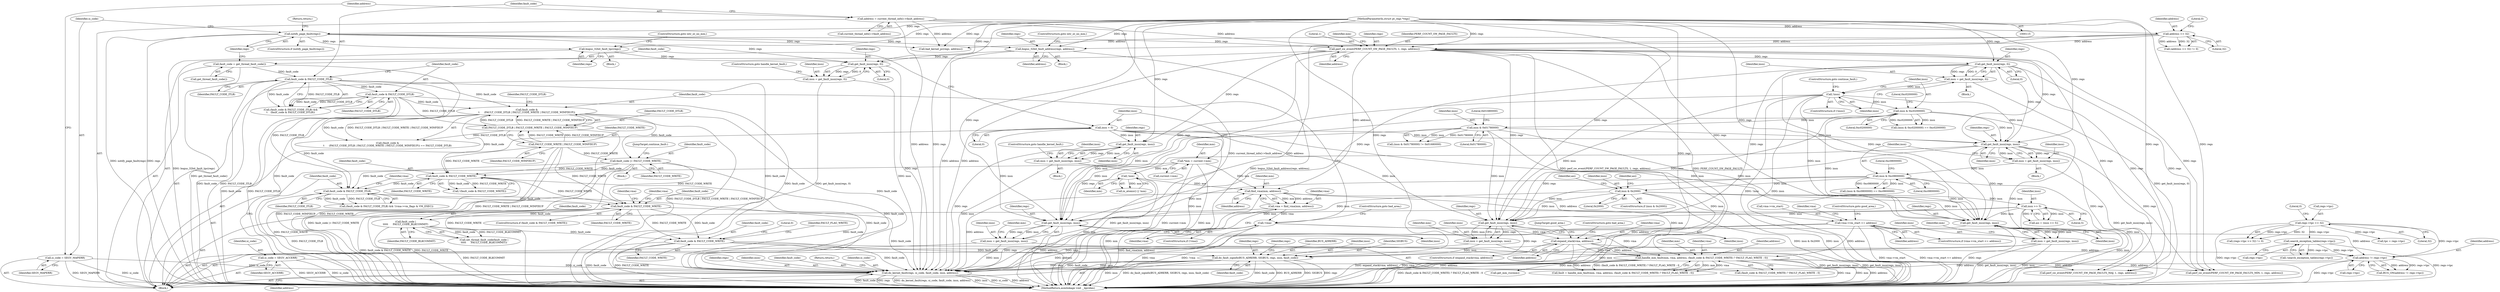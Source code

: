 digraph "0_linux_a8b0ca17b80e92faab46ee7179ba9e99ccb61233_44@pointer" {
"1000598" [label="(Call,do_kernel_fault(regs, si_code, fault_code, insn, address))"];
"1000589" [label="(Call,get_fault_insn(regs, insn))"];
"1000306" [label="(Call,get_fault_insn(regs, 0))"];
"1000239" [label="(Call,perf_sw_event(PERF_COUNT_SW_PAGE_FAULTS, 1, regs, address))"];
"1000138" [label="(Call,notify_page_fault(regs))"];
"1000116" [label="(MethodParameterIn,struct pt_regs *regs)"];
"1000186" [label="(Call,address >> 32)"];
"1000144" [label="(Call,address = current_thread_info()->fault_address)"];
"1000353" [label="(Call,get_fault_insn(regs, insn))"];
"1000310" [label="(Call,!insn)"];
"1000304" [label="(Call,insn = get_fault_insn(regs, 0))"];
"1000126" [label="(Call,insn = 0)"];
"1000321" [label="(Call,insn & 0x01780000)"];
"1000316" [label="(Call,insn & 0xc0200000)"];
"1000378" [label="(Call,insn >> 5)"];
"1000365" [label="(Call,insn & 0x2000)"];
"1000358" [label="(Call,insn & 0xc0800000)"];
"1000351" [label="(Call,insn = get_fault_insn(regs, insn))"];
"1000630" [label="(Call,get_fault_insn(regs, 0))"];
"1000180" [label="(Call,bogus_32bit_fault_tpc(regs))"];
"1000191" [label="(Call,bogus_32bit_fault_address(regs, address))"];
"1000267" [label="(Call,get_fault_insn(regs, insn))"];
"1000645" [label="(Call,do_fault_siginfo(BUS_ADRERR, SIGBUS, regs, insn, fault_code))"];
"1000637" [label="(Call,get_fault_insn(regs, insn))"];
"1000635" [label="(Call,insn = get_fault_insn(regs, insn))"];
"1000476" [label="(Call,fault_code & FAULT_CODE_WRITE)"];
"1000454" [label="(Call,fault_code |\n\t\t\t\t\t      FAULT_CODE_BLKCOMMIT)"];
"1000423" [label="(Call,fault_code & FAULT_CODE_WRITE)"];
"1000399" [label="(Call,fault_code & FAULT_CODE_ITLB)"];
"1000326" [label="(Call,fault_code |= FAULT_CODE_WRITE)"];
"1000288" [label="(Call,fault_code &\n\t      (FAULT_CODE_DTLB | FAULT_CODE_WRITE | FAULT_CODE_WINFIXUP))"];
"1000151" [label="(Call,fault_code & FAULT_CODE_ITLB)"];
"1000134" [label="(Call,fault_code = get_thread_fault_code())"];
"1000154" [label="(Call,fault_code & FAULT_CODE_DTLB)"];
"1000290" [label="(Call,FAULT_CODE_DTLB | FAULT_CODE_WRITE | FAULT_CODE_WINFIXUP)"];
"1000292" [label="(Call,FAULT_CODE_WRITE | FAULT_CODE_WINFIXUP)"];
"1000347" [label="(Call,fault_code & FAULT_CODE_WRITE)"];
"1000608" [label="(Call,get_fault_insn(regs, insn))"];
"1000141" [label="(Call,si_code = SEGV_MAPERR)"];
"1000394" [label="(Call,si_code = SEGV_ACCERR)"];
"1000606" [label="(Call,insn = get_fault_insn(regs, insn))"];
"1000628" [label="(Call,insn = get_fault_insn(regs, 0))"];
"1000587" [label="(Call,insn = get_fault_insn(regs, insn))"];
"1000265" [label="(Call,insn = get_fault_insn(regs, insn))"];
"1000410" [label="(Call,address != regs->tpc)"];
"1000389" [label="(Call,expand_stack(vma, address))"];
"1000282" [label="(Call,!vma)"];
"1000276" [label="(Call,vma = find_vma(mm, address))"];
"1000278" [label="(Call,find_vma(mm, address))"];
"1000236" [label="(Call,!mm)"];
"1000119" [label="(Call,*mm = current->mm)"];
"1000331" [label="(Call,vma->vm_start <= address)"];
"1000260" [label="(Call,search_exception_tables(regs->tpc))"];
"1000173" [label="(Call,regs->tpc >> 32)"];
"1000471" [label="(Call,handle_mm_fault(mm, vma, address, (fault_code & FAULT_CODE_WRITE) ? FAULT_FLAG_WRITE : 0))"];
"1000412" [label="(Call,regs->tpc)"];
"1000140" [label="(Return,return;)"];
"1000393" [label="(JumpTarget,good_area:)"];
"1000607" [label="(Identifier,insn)"];
"1000632" [label="(Literal,0)"];
"1000424" [label="(Identifier,fault_code)"];
"1000172" [label="(Call,(regs->tpc >> 32) != 0)"];
"1000181" [label="(Identifier,regs)"];
"1000478" [label="(Identifier,FAULT_CODE_WRITE)"];
"1000136" [label="(Call,get_thread_fault_code())"];
"1000364" [label="(ControlStructure,if (insn & 0x2000))"];
"1000139" [label="(Identifier,regs)"];
"1000142" [label="(Identifier,si_code)"];
"1000192" [label="(Identifier,regs)"];
"1000189" [label="(Literal,0)"];
"1000249" [label="(Identifier,mm)"];
"1000260" [label="(Call,search_exception_tables(regs->tpc))"];
"1000378" [label="(Call,insn >> 5)"];
"1000290" [label="(Call,FAULT_CODE_DTLB | FAULT_CODE_WRITE | FAULT_CODE_WINFIXUP)"];
"1000193" [label="(Identifier,address)"];
"1000174" [label="(Call,regs->tpc)"];
"1000121" [label="(Call,current->mm)"];
"1000376" [label="(Call,asi = (insn >> 5))"];
"1000603" [label="(Identifier,address)"];
"1000151" [label="(Call,fault_code & FAULT_CODE_ITLB)"];
"1000348" [label="(Identifier,fault_code)"];
"1000326" [label="(Call,fault_code |= FAULT_CODE_WRITE)"];
"1000269" [label="(Identifier,insn)"];
"1000474" [label="(Identifier,address)"];
"1000590" [label="(Identifier,regs)"];
"1000135" [label="(Identifier,fault_code)"];
"1000477" [label="(Identifier,fault_code)"];
"1000307" [label="(Identifier,regs)"];
"1000316" [label="(Call,insn & 0xc0200000)"];
"1000266" [label="(Identifier,insn)"];
"1000186" [label="(Call,address >> 32)"];
"1000658" [label="(MethodReturn,asmlinkage void __kprobes)"];
"1000380" [label="(Literal,5)"];
"1000308" [label="(Literal,0)"];
"1000350" [label="(Block,)"];
"1000182" [label="(ControlStructure,goto intr_or_no_mm;)"];
"1000628" [label="(Call,insn = get_fault_insn(regs, 0))"];
"1000410" [label="(Call,address != regs->tpc)"];
"1000229" [label="(Call,bad_kernel_pc(regs, address))"];
"1000319" [label="(Literal,0xc0200000)"];
"1000141" [label="(Call,si_code = SEGV_MAPERR)"];
"1000606" [label="(Call,insn = get_fault_insn(regs, insn))"];
"1000295" [label="(Identifier,FAULT_CODE_DTLB)"];
"1000134" [label="(Call,fault_code = get_thread_fault_code())"];
"1000261" [label="(Call,regs->tpc)"];
"1000598" [label="(Call,do_kernel_fault(regs, si_code, fault_code, insn, address))"];
"1000646" [label="(Identifier,BUS_ADRERR)"];
"1000143" [label="(Identifier,SEGV_MAPERR)"];
"1000282" [label="(Call,!vma)"];
"1000463" [label="(Identifier,vma)"];
"1000330" [label="(ControlStructure,if (vma->vm_start <= address))"];
"1000291" [label="(Identifier,FAULT_CODE_DTLB)"];
"1000116" [label="(MethodParameterIn,struct pt_regs *regs)"];
"1000599" [label="(Identifier,regs)"];
"1000276" [label="(Call,vma = find_vma(mm, address))"];
"1000332" [label="(Call,vma->vm_start)"];
"1000392" [label="(ControlStructure,goto bad_area;)"];
"1000203" [label="(Call,tpc = regs->tpc)"];
"1000472" [label="(Identifier,mm)"];
"1000405" [label="(Identifier,vma)"];
"1000325" [label="(Block,)"];
"1000635" [label="(Call,insn = get_fault_insn(regs, insn))"];
"1000243" [label="(Identifier,address)"];
"1000322" [label="(Identifier,insn)"];
"1000323" [label="(Literal,0x01780000)"];
"1000480" [label="(Literal,0)"];
"1000355" [label="(Identifier,insn)"];
"1000153" [label="(Identifier,FAULT_CODE_ITLB)"];
"1000431" [label="(Identifier,vma)"];
"1000365" [label="(Call,insn & 0x2000)"];
"1000422" [label="(ControlStructure,if (fault_code & FAULT_CODE_WRITE))"];
"1000331" [label="(Call,vma->vm_start <= address)"];
"1000177" [label="(Literal,32)"];
"1000358" [label="(Call,insn & 0xc0800000)"];
"1000633" [label="(ControlStructure,goto handle_kernel_fault;)"];
"1000608" [label="(Call,get_fault_insn(regs, insn))"];
"1000185" [label="(Call,(address >> 32) != 0)"];
"1000280" [label="(Identifier,address)"];
"1000588" [label="(Identifier,insn)"];
"1000293" [label="(Identifier,FAULT_CODE_WRITE)"];
"1000602" [label="(Identifier,insn)"];
"1000476" [label="(Call,fault_code & FAULT_CODE_WRITE)"];
"1000191" [label="(Call,bogus_32bit_fault_address(regs, address))"];
"1000379" [label="(Identifier,insn)"];
"1000310" [label="(Call,!insn)"];
"1000264" [label="(Block,)"];
"1000400" [label="(Identifier,fault_code)"];
"1000388" [label="(ControlStructure,if (expand_stack(vma, address)))"];
"1000194" [label="(ControlStructure,goto intr_or_no_mm;)"];
"1000137" [label="(ControlStructure,if (notify_page_fault(regs)))"];
"1000591" [label="(Identifier,insn)"];
"1000601" [label="(Identifier,fault_code)"];
"1000360" [label="(Literal,0xc0800000)"];
"1000531" [label="(Call,get_mm_rss(mm))"];
"1000469" [label="(Call,fault = handle_mm_fault(mm, vma, address, (fault_code & FAULT_CODE_WRITE) ? FAULT_FLAG_WRITE : 0))"];
"1000317" [label="(Identifier,insn)"];
"1000306" [label="(Call,get_fault_insn(regs, 0))"];
"1000367" [label="(Literal,0x2000)"];
"1000479" [label="(Identifier,FAULT_FLAG_WRITE)"];
"1000270" [label="(ControlStructure,goto handle_kernel_fault;)"];
"1000610" [label="(Identifier,insn)"];
"1000236" [label="(Call,!mm)"];
"1000117" [label="(Block,)"];
"1000353" [label="(Call,get_fault_insn(regs, insn))"];
"1000636" [label="(Identifier,insn)"];
"1000341" [label="(Identifier,vma)"];
"1000638" [label="(Identifier,regs)"];
"1000321" [label="(Call,insn & 0x01780000)"];
"1000190" [label="(Block,)"];
"1000411" [label="(Identifier,address)"];
"1000237" [label="(Identifier,mm)"];
"1000649" [label="(Identifier,insn)"];
"1000399" [label="(Call,fault_code & FAULT_CODE_ITLB)"];
"1000265" [label="(Call,insn = get_fault_insn(regs, insn))"];
"1000390" [label="(Identifier,vma)"];
"1000475" [label="(Call,(fault_code & FAULT_CODE_WRITE) ? FAULT_FLAG_WRITE : 0)"];
"1000473" [label="(Identifier,vma)"];
"1000647" [label="(Identifier,SIGBUS)"];
"1000187" [label="(Identifier,address)"];
"1000389" [label="(Call,expand_stack(vma, address))"];
"1000508" [label="(Call,perf_sw_event(PERF_COUNT_SW_PAGE_FAULTS_MAJ, 1, regs, address))"];
"1000138" [label="(Call,notify_page_fault(regs))"];
"1000278" [label="(Call,find_vma(mm, address))"];
"1000631" [label="(Identifier,regs)"];
"1000648" [label="(Identifier,regs)"];
"1000127" [label="(Identifier,insn)"];
"1000630" [label="(Call,get_fault_insn(regs, 0))"];
"1000188" [label="(Literal,32)"];
"1000283" [label="(Identifier,vma)"];
"1000637" [label="(Call,get_fault_insn(regs, insn))"];
"1000152" [label="(Identifier,fault_code)"];
"1000146" [label="(Call,current_thread_info()->fault_address)"];
"1000409" [label="(Call,BUG_ON(address != regs->tpc))"];
"1000352" [label="(Identifier,insn)"];
"1000639" [label="(Identifier,insn)"];
"1000654" [label="(Identifier,regs)"];
"1000328" [label="(Identifier,FAULT_CODE_WRITE)"];
"1000289" [label="(Identifier,fault_code)"];
"1000351" [label="(Call,insn = get_fault_insn(regs, insn))"];
"1000156" [label="(Identifier,FAULT_CODE_DTLB)"];
"1000242" [label="(Identifier,regs)"];
"1000357" [label="(Call,(insn & 0xc0800000) == 0xc0800000)"];
"1000587" [label="(Call,insn = get_fault_insn(regs, insn))"];
"1000294" [label="(Identifier,FAULT_CODE_WINFIXUP)"];
"1000614" [label="(Identifier,mm)"];
"1000335" [label="(Identifier,address)"];
"1000456" [label="(Identifier,FAULT_CODE_BLKCOMMIT)"];
"1000359" [label="(Identifier,insn)"];
"1000234" [label="(Call,in_atomic() || !mm)"];
"1000395" [label="(Identifier,si_code)"];
"1000292" [label="(Call,FAULT_CODE_WRITE | FAULT_CODE_WINFIXUP)"];
"1000287" [label="(Call,(fault_code &\n\t      (FAULT_CODE_DTLB | FAULT_CODE_WRITE | FAULT_CODE_WINFIXUP)) == FAULT_CODE_DTLB)"];
"1000178" [label="(Literal,0)"];
"1000150" [label="(Call,(fault_code & FAULT_CODE_ITLB) &&\n\t    (fault_code & FAULT_CODE_DTLB))"];
"1000120" [label="(Identifier,mm)"];
"1000519" [label="(Call,perf_sw_event(PERF_COUNT_SW_PAGE_FAULTS_MIN, 1, regs, address))"];
"1000604" [label="(Return,return;)"];
"1000401" [label="(Identifier,FAULT_CODE_ITLB)"];
"1000126" [label="(Call,insn = 0)"];
"1000284" [label="(ControlStructure,goto bad_area;)"];
"1000324" [label="(Literal,0x01680000)"];
"1000453" [label="(Call,set_thread_fault_code(fault_code |\n\t\t\t\t\t      FAULT_CODE_BLKCOMMIT))"];
"1000154" [label="(Call,fault_code & FAULT_CODE_DTLB)"];
"1000354" [label="(Identifier,regs)"];
"1000267" [label="(Call,get_fault_insn(regs, insn))"];
"1000155" [label="(Identifier,fault_code)"];
"1000425" [label="(Identifier,FAULT_CODE_WRITE)"];
"1000128" [label="(Literal,0)"];
"1000311" [label="(Identifier,insn)"];
"1000312" [label="(ControlStructure,goto continue_fault;)"];
"1000315" [label="(Call,(insn & 0xc0200000) == 0xc0200000)"];
"1000369" [label="(Identifier,asi)"];
"1000366" [label="(Identifier,insn)"];
"1000145" [label="(Identifier,address)"];
"1000394" [label="(Call,si_code = SEGV_ACCERR)"];
"1000320" [label="(Call,(insn & 0x01780000) != 0x01680000)"];
"1000179" [label="(Block,)"];
"1000240" [label="(Identifier,PERF_COUNT_SW_PAGE_FAULTS)"];
"1000279" [label="(Identifier,mm)"];
"1000288" [label="(Call,fault_code &\n\t      (FAULT_CODE_DTLB | FAULT_CODE_WRITE | FAULT_CODE_WINFIXUP))"];
"1000305" [label="(Identifier,insn)"];
"1000318" [label="(Literal,0xc0200000)"];
"1000119" [label="(Call,*mm = current->mm)"];
"1000650" [label="(Identifier,fault_code)"];
"1000609" [label="(Identifier,regs)"];
"1000144" [label="(Call,address = current_thread_info()->fault_address)"];
"1000304" [label="(Call,insn = get_fault_insn(regs, 0))"];
"1000471" [label="(Call,handle_mm_fault(mm, vma, address, (fault_code & FAULT_CODE_WRITE) ? FAULT_FLAG_WRITE : 0))"];
"1000595" [label="(Identifier,mm)"];
"1000268" [label="(Identifier,regs)"];
"1000346" [label="(Call,!(fault_code & FAULT_CODE_WRITE))"];
"1000347" [label="(Call,fault_code & FAULT_CODE_WRITE)"];
"1000303" [label="(Block,)"];
"1000329" [label="(JumpTarget,continue_fault:)"];
"1000173" [label="(Call,regs->tpc >> 32)"];
"1000259" [label="(Call,!search_exception_tables(regs->tpc))"];
"1000643" [label="(Identifier,mm)"];
"1000455" [label="(Identifier,fault_code)"];
"1000398" [label="(Call,(fault_code & FAULT_CODE_ITLB) && !(vma->vm_flags & VM_EXEC))"];
"1000454" [label="(Call,fault_code |\n\t\t\t\t\t      FAULT_CODE_BLKCOMMIT)"];
"1000277" [label="(Identifier,vma)"];
"1000336" [label="(ControlStructure,goto good_area;)"];
"1000600" [label="(Identifier,si_code)"];
"1000241" [label="(Literal,1)"];
"1000281" [label="(ControlStructure,if (!vma))"];
"1000309" [label="(ControlStructure,if (!insn))"];
"1000645" [label="(Call,do_fault_siginfo(BUS_ADRERR, SIGBUS, regs, insn, fault_code))"];
"1000423" [label="(Call,fault_code & FAULT_CODE_WRITE)"];
"1000391" [label="(Identifier,address)"];
"1000629" [label="(Identifier,insn)"];
"1000239" [label="(Call,perf_sw_event(PERF_COUNT_SW_PAGE_FAULTS, 1, regs, address))"];
"1000589" [label="(Call,get_fault_insn(regs, insn))"];
"1000377" [label="(Identifier,asi)"];
"1000349" [label="(Identifier,FAULT_CODE_WRITE)"];
"1000180" [label="(Call,bogus_32bit_fault_tpc(regs))"];
"1000361" [label="(Literal,0xc0800000)"];
"1000327" [label="(Identifier,fault_code)"];
"1000396" [label="(Identifier,SEGV_ACCERR)"];
"1000598" -> "1000117"  [label="AST: "];
"1000598" -> "1000603"  [label="CFG: "];
"1000599" -> "1000598"  [label="AST: "];
"1000600" -> "1000598"  [label="AST: "];
"1000601" -> "1000598"  [label="AST: "];
"1000602" -> "1000598"  [label="AST: "];
"1000603" -> "1000598"  [label="AST: "];
"1000604" -> "1000598"  [label="CFG: "];
"1000598" -> "1000658"  [label="DDG: regs"];
"1000598" -> "1000658"  [label="DDG: do_kernel_fault(regs, si_code, fault_code, insn, address)"];
"1000598" -> "1000658"  [label="DDG: insn"];
"1000598" -> "1000658"  [label="DDG: si_code"];
"1000598" -> "1000658"  [label="DDG: address"];
"1000598" -> "1000658"  [label="DDG: fault_code"];
"1000589" -> "1000598"  [label="DDG: regs"];
"1000630" -> "1000598"  [label="DDG: regs"];
"1000267" -> "1000598"  [label="DDG: regs"];
"1000645" -> "1000598"  [label="DDG: regs"];
"1000645" -> "1000598"  [label="DDG: fault_code"];
"1000645" -> "1000598"  [label="DDG: insn"];
"1000608" -> "1000598"  [label="DDG: regs"];
"1000116" -> "1000598"  [label="DDG: regs"];
"1000141" -> "1000598"  [label="DDG: si_code"];
"1000394" -> "1000598"  [label="DDG: si_code"];
"1000151" -> "1000598"  [label="DDG: fault_code"];
"1000476" -> "1000598"  [label="DDG: fault_code"];
"1000326" -> "1000598"  [label="DDG: fault_code"];
"1000154" -> "1000598"  [label="DDG: fault_code"];
"1000347" -> "1000598"  [label="DDG: fault_code"];
"1000288" -> "1000598"  [label="DDG: fault_code"];
"1000399" -> "1000598"  [label="DDG: fault_code"];
"1000423" -> "1000598"  [label="DDG: fault_code"];
"1000606" -> "1000598"  [label="DDG: insn"];
"1000628" -> "1000598"  [label="DDG: insn"];
"1000587" -> "1000598"  [label="DDG: insn"];
"1000265" -> "1000598"  [label="DDG: insn"];
"1000186" -> "1000598"  [label="DDG: address"];
"1000410" -> "1000598"  [label="DDG: address"];
"1000278" -> "1000598"  [label="DDG: address"];
"1000471" -> "1000598"  [label="DDG: address"];
"1000191" -> "1000598"  [label="DDG: address"];
"1000144" -> "1000598"  [label="DDG: address"];
"1000389" -> "1000598"  [label="DDG: address"];
"1000331" -> "1000598"  [label="DDG: address"];
"1000239" -> "1000598"  [label="DDG: address"];
"1000589" -> "1000587"  [label="AST: "];
"1000589" -> "1000591"  [label="CFG: "];
"1000590" -> "1000589"  [label="AST: "];
"1000591" -> "1000589"  [label="AST: "];
"1000587" -> "1000589"  [label="CFG: "];
"1000589" -> "1000587"  [label="DDG: regs"];
"1000589" -> "1000587"  [label="DDG: insn"];
"1000306" -> "1000589"  [label="DDG: regs"];
"1000239" -> "1000589"  [label="DDG: regs"];
"1000353" -> "1000589"  [label="DDG: regs"];
"1000116" -> "1000589"  [label="DDG: regs"];
"1000310" -> "1000589"  [label="DDG: insn"];
"1000378" -> "1000589"  [label="DDG: insn"];
"1000126" -> "1000589"  [label="DDG: insn"];
"1000365" -> "1000589"  [label="DDG: insn"];
"1000321" -> "1000589"  [label="DDG: insn"];
"1000358" -> "1000589"  [label="DDG: insn"];
"1000316" -> "1000589"  [label="DDG: insn"];
"1000306" -> "1000304"  [label="AST: "];
"1000306" -> "1000308"  [label="CFG: "];
"1000307" -> "1000306"  [label="AST: "];
"1000308" -> "1000306"  [label="AST: "];
"1000304" -> "1000306"  [label="CFG: "];
"1000306" -> "1000304"  [label="DDG: regs"];
"1000306" -> "1000304"  [label="DDG: 0"];
"1000239" -> "1000306"  [label="DDG: regs"];
"1000116" -> "1000306"  [label="DDG: regs"];
"1000306" -> "1000353"  [label="DDG: regs"];
"1000306" -> "1000508"  [label="DDG: regs"];
"1000306" -> "1000519"  [label="DDG: regs"];
"1000306" -> "1000608"  [label="DDG: regs"];
"1000306" -> "1000637"  [label="DDG: regs"];
"1000239" -> "1000117"  [label="AST: "];
"1000239" -> "1000243"  [label="CFG: "];
"1000240" -> "1000239"  [label="AST: "];
"1000241" -> "1000239"  [label="AST: "];
"1000242" -> "1000239"  [label="AST: "];
"1000243" -> "1000239"  [label="AST: "];
"1000249" -> "1000239"  [label="CFG: "];
"1000239" -> "1000658"  [label="DDG: perf_sw_event(PERF_COUNT_SW_PAGE_FAULTS, 1, regs, address)"];
"1000239" -> "1000658"  [label="DDG: PERF_COUNT_SW_PAGE_FAULTS"];
"1000138" -> "1000239"  [label="DDG: regs"];
"1000116" -> "1000239"  [label="DDG: regs"];
"1000186" -> "1000239"  [label="DDG: address"];
"1000144" -> "1000239"  [label="DDG: address"];
"1000239" -> "1000267"  [label="DDG: regs"];
"1000239" -> "1000278"  [label="DDG: address"];
"1000239" -> "1000353"  [label="DDG: regs"];
"1000239" -> "1000508"  [label="DDG: regs"];
"1000239" -> "1000519"  [label="DDG: regs"];
"1000239" -> "1000608"  [label="DDG: regs"];
"1000239" -> "1000637"  [label="DDG: regs"];
"1000138" -> "1000137"  [label="AST: "];
"1000138" -> "1000139"  [label="CFG: "];
"1000139" -> "1000138"  [label="AST: "];
"1000140" -> "1000138"  [label="CFG: "];
"1000142" -> "1000138"  [label="CFG: "];
"1000138" -> "1000658"  [label="DDG: regs"];
"1000138" -> "1000658"  [label="DDG: notify_page_fault(regs)"];
"1000116" -> "1000138"  [label="DDG: regs"];
"1000138" -> "1000180"  [label="DDG: regs"];
"1000138" -> "1000191"  [label="DDG: regs"];
"1000138" -> "1000229"  [label="DDG: regs"];
"1000138" -> "1000630"  [label="DDG: regs"];
"1000116" -> "1000115"  [label="AST: "];
"1000116" -> "1000658"  [label="DDG: regs"];
"1000116" -> "1000180"  [label="DDG: regs"];
"1000116" -> "1000191"  [label="DDG: regs"];
"1000116" -> "1000229"  [label="DDG: regs"];
"1000116" -> "1000267"  [label="DDG: regs"];
"1000116" -> "1000353"  [label="DDG: regs"];
"1000116" -> "1000508"  [label="DDG: regs"];
"1000116" -> "1000519"  [label="DDG: regs"];
"1000116" -> "1000608"  [label="DDG: regs"];
"1000116" -> "1000630"  [label="DDG: regs"];
"1000116" -> "1000637"  [label="DDG: regs"];
"1000116" -> "1000645"  [label="DDG: regs"];
"1000186" -> "1000185"  [label="AST: "];
"1000186" -> "1000188"  [label="CFG: "];
"1000187" -> "1000186"  [label="AST: "];
"1000188" -> "1000186"  [label="AST: "];
"1000189" -> "1000186"  [label="CFG: "];
"1000186" -> "1000185"  [label="DDG: address"];
"1000186" -> "1000185"  [label="DDG: 32"];
"1000144" -> "1000186"  [label="DDG: address"];
"1000186" -> "1000191"  [label="DDG: address"];
"1000186" -> "1000229"  [label="DDG: address"];
"1000144" -> "1000117"  [label="AST: "];
"1000144" -> "1000146"  [label="CFG: "];
"1000145" -> "1000144"  [label="AST: "];
"1000146" -> "1000144"  [label="AST: "];
"1000152" -> "1000144"  [label="CFG: "];
"1000144" -> "1000658"  [label="DDG: current_thread_info()->fault_address"];
"1000144" -> "1000229"  [label="DDG: address"];
"1000353" -> "1000351"  [label="AST: "];
"1000353" -> "1000355"  [label="CFG: "];
"1000354" -> "1000353"  [label="AST: "];
"1000355" -> "1000353"  [label="AST: "];
"1000351" -> "1000353"  [label="CFG: "];
"1000353" -> "1000351"  [label="DDG: regs"];
"1000353" -> "1000351"  [label="DDG: insn"];
"1000310" -> "1000353"  [label="DDG: insn"];
"1000126" -> "1000353"  [label="DDG: insn"];
"1000321" -> "1000353"  [label="DDG: insn"];
"1000316" -> "1000353"  [label="DDG: insn"];
"1000353" -> "1000508"  [label="DDG: regs"];
"1000353" -> "1000519"  [label="DDG: regs"];
"1000353" -> "1000608"  [label="DDG: regs"];
"1000353" -> "1000637"  [label="DDG: regs"];
"1000310" -> "1000309"  [label="AST: "];
"1000310" -> "1000311"  [label="CFG: "];
"1000311" -> "1000310"  [label="AST: "];
"1000312" -> "1000310"  [label="CFG: "];
"1000317" -> "1000310"  [label="CFG: "];
"1000310" -> "1000658"  [label="DDG: !insn"];
"1000310" -> "1000658"  [label="DDG: insn"];
"1000304" -> "1000310"  [label="DDG: insn"];
"1000310" -> "1000316"  [label="DDG: insn"];
"1000310" -> "1000608"  [label="DDG: insn"];
"1000310" -> "1000637"  [label="DDG: insn"];
"1000304" -> "1000303"  [label="AST: "];
"1000305" -> "1000304"  [label="AST: "];
"1000311" -> "1000304"  [label="CFG: "];
"1000304" -> "1000658"  [label="DDG: get_fault_insn(regs, 0)"];
"1000126" -> "1000117"  [label="AST: "];
"1000126" -> "1000128"  [label="CFG: "];
"1000127" -> "1000126"  [label="AST: "];
"1000128" -> "1000126"  [label="AST: "];
"1000135" -> "1000126"  [label="CFG: "];
"1000126" -> "1000658"  [label="DDG: insn"];
"1000126" -> "1000267"  [label="DDG: insn"];
"1000126" -> "1000608"  [label="DDG: insn"];
"1000126" -> "1000637"  [label="DDG: insn"];
"1000321" -> "1000320"  [label="AST: "];
"1000321" -> "1000323"  [label="CFG: "];
"1000322" -> "1000321"  [label="AST: "];
"1000323" -> "1000321"  [label="AST: "];
"1000324" -> "1000321"  [label="CFG: "];
"1000321" -> "1000658"  [label="DDG: insn"];
"1000321" -> "1000320"  [label="DDG: insn"];
"1000321" -> "1000320"  [label="DDG: 0x01780000"];
"1000316" -> "1000321"  [label="DDG: insn"];
"1000321" -> "1000608"  [label="DDG: insn"];
"1000321" -> "1000637"  [label="DDG: insn"];
"1000316" -> "1000315"  [label="AST: "];
"1000316" -> "1000318"  [label="CFG: "];
"1000317" -> "1000316"  [label="AST: "];
"1000318" -> "1000316"  [label="AST: "];
"1000319" -> "1000316"  [label="CFG: "];
"1000316" -> "1000658"  [label="DDG: insn"];
"1000316" -> "1000315"  [label="DDG: insn"];
"1000316" -> "1000315"  [label="DDG: 0xc0200000"];
"1000316" -> "1000608"  [label="DDG: insn"];
"1000316" -> "1000637"  [label="DDG: insn"];
"1000378" -> "1000376"  [label="AST: "];
"1000378" -> "1000380"  [label="CFG: "];
"1000379" -> "1000378"  [label="AST: "];
"1000380" -> "1000378"  [label="AST: "];
"1000376" -> "1000378"  [label="CFG: "];
"1000378" -> "1000658"  [label="DDG: insn"];
"1000378" -> "1000376"  [label="DDG: insn"];
"1000378" -> "1000376"  [label="DDG: 5"];
"1000365" -> "1000378"  [label="DDG: insn"];
"1000378" -> "1000608"  [label="DDG: insn"];
"1000378" -> "1000637"  [label="DDG: insn"];
"1000365" -> "1000364"  [label="AST: "];
"1000365" -> "1000367"  [label="CFG: "];
"1000366" -> "1000365"  [label="AST: "];
"1000367" -> "1000365"  [label="AST: "];
"1000369" -> "1000365"  [label="CFG: "];
"1000377" -> "1000365"  [label="CFG: "];
"1000365" -> "1000658"  [label="DDG: insn & 0x2000"];
"1000365" -> "1000658"  [label="DDG: insn"];
"1000358" -> "1000365"  [label="DDG: insn"];
"1000365" -> "1000608"  [label="DDG: insn"];
"1000365" -> "1000637"  [label="DDG: insn"];
"1000358" -> "1000357"  [label="AST: "];
"1000358" -> "1000360"  [label="CFG: "];
"1000359" -> "1000358"  [label="AST: "];
"1000360" -> "1000358"  [label="AST: "];
"1000361" -> "1000358"  [label="CFG: "];
"1000358" -> "1000658"  [label="DDG: insn"];
"1000358" -> "1000357"  [label="DDG: insn"];
"1000358" -> "1000357"  [label="DDG: 0xc0800000"];
"1000351" -> "1000358"  [label="DDG: insn"];
"1000358" -> "1000608"  [label="DDG: insn"];
"1000358" -> "1000637"  [label="DDG: insn"];
"1000351" -> "1000350"  [label="AST: "];
"1000352" -> "1000351"  [label="AST: "];
"1000359" -> "1000351"  [label="CFG: "];
"1000351" -> "1000658"  [label="DDG: get_fault_insn(regs, insn)"];
"1000630" -> "1000628"  [label="AST: "];
"1000630" -> "1000632"  [label="CFG: "];
"1000631" -> "1000630"  [label="AST: "];
"1000632" -> "1000630"  [label="AST: "];
"1000628" -> "1000630"  [label="CFG: "];
"1000630" -> "1000628"  [label="DDG: regs"];
"1000630" -> "1000628"  [label="DDG: 0"];
"1000180" -> "1000630"  [label="DDG: regs"];
"1000191" -> "1000630"  [label="DDG: regs"];
"1000180" -> "1000179"  [label="AST: "];
"1000180" -> "1000181"  [label="CFG: "];
"1000181" -> "1000180"  [label="AST: "];
"1000182" -> "1000180"  [label="CFG: "];
"1000180" -> "1000658"  [label="DDG: bogus_32bit_fault_tpc(regs)"];
"1000191" -> "1000190"  [label="AST: "];
"1000191" -> "1000193"  [label="CFG: "];
"1000192" -> "1000191"  [label="AST: "];
"1000193" -> "1000191"  [label="AST: "];
"1000194" -> "1000191"  [label="CFG: "];
"1000191" -> "1000658"  [label="DDG: bogus_32bit_fault_address(regs, address)"];
"1000267" -> "1000265"  [label="AST: "];
"1000267" -> "1000269"  [label="CFG: "];
"1000268" -> "1000267"  [label="AST: "];
"1000269" -> "1000267"  [label="AST: "];
"1000265" -> "1000267"  [label="CFG: "];
"1000267" -> "1000265"  [label="DDG: regs"];
"1000267" -> "1000265"  [label="DDG: insn"];
"1000645" -> "1000117"  [label="AST: "];
"1000645" -> "1000650"  [label="CFG: "];
"1000646" -> "1000645"  [label="AST: "];
"1000647" -> "1000645"  [label="AST: "];
"1000648" -> "1000645"  [label="AST: "];
"1000649" -> "1000645"  [label="AST: "];
"1000650" -> "1000645"  [label="AST: "];
"1000654" -> "1000645"  [label="CFG: "];
"1000645" -> "1000658"  [label="DDG: fault_code"];
"1000645" -> "1000658"  [label="DDG: BUS_ADRERR"];
"1000645" -> "1000658"  [label="DDG: SIGBUS"];
"1000645" -> "1000658"  [label="DDG: regs"];
"1000645" -> "1000658"  [label="DDG: insn"];
"1000645" -> "1000658"  [label="DDG: do_fault_siginfo(BUS_ADRERR, SIGBUS, regs, insn, fault_code)"];
"1000637" -> "1000645"  [label="DDG: regs"];
"1000635" -> "1000645"  [label="DDG: insn"];
"1000476" -> "1000645"  [label="DDG: fault_code"];
"1000637" -> "1000635"  [label="AST: "];
"1000637" -> "1000639"  [label="CFG: "];
"1000638" -> "1000637"  [label="AST: "];
"1000639" -> "1000637"  [label="AST: "];
"1000635" -> "1000637"  [label="CFG: "];
"1000637" -> "1000635"  [label="DDG: regs"];
"1000637" -> "1000635"  [label="DDG: insn"];
"1000635" -> "1000117"  [label="AST: "];
"1000636" -> "1000635"  [label="AST: "];
"1000643" -> "1000635"  [label="CFG: "];
"1000635" -> "1000658"  [label="DDG: get_fault_insn(regs, insn)"];
"1000476" -> "1000475"  [label="AST: "];
"1000476" -> "1000478"  [label="CFG: "];
"1000477" -> "1000476"  [label="AST: "];
"1000478" -> "1000476"  [label="AST: "];
"1000479" -> "1000476"  [label="CFG: "];
"1000480" -> "1000476"  [label="CFG: "];
"1000476" -> "1000658"  [label="DDG: fault_code"];
"1000476" -> "1000658"  [label="DDG: FAULT_CODE_WRITE"];
"1000454" -> "1000476"  [label="DDG: fault_code"];
"1000423" -> "1000476"  [label="DDG: fault_code"];
"1000423" -> "1000476"  [label="DDG: FAULT_CODE_WRITE"];
"1000454" -> "1000453"  [label="AST: "];
"1000454" -> "1000456"  [label="CFG: "];
"1000455" -> "1000454"  [label="AST: "];
"1000456" -> "1000454"  [label="AST: "];
"1000453" -> "1000454"  [label="CFG: "];
"1000454" -> "1000658"  [label="DDG: FAULT_CODE_BLKCOMMIT"];
"1000454" -> "1000453"  [label="DDG: fault_code"];
"1000454" -> "1000453"  [label="DDG: FAULT_CODE_BLKCOMMIT"];
"1000423" -> "1000454"  [label="DDG: fault_code"];
"1000423" -> "1000422"  [label="AST: "];
"1000423" -> "1000425"  [label="CFG: "];
"1000424" -> "1000423"  [label="AST: "];
"1000425" -> "1000423"  [label="AST: "];
"1000431" -> "1000423"  [label="CFG: "];
"1000463" -> "1000423"  [label="CFG: "];
"1000423" -> "1000658"  [label="DDG: fault_code & FAULT_CODE_WRITE"];
"1000423" -> "1000658"  [label="DDG: FAULT_CODE_WRITE"];
"1000399" -> "1000423"  [label="DDG: fault_code"];
"1000347" -> "1000423"  [label="DDG: FAULT_CODE_WRITE"];
"1000292" -> "1000423"  [label="DDG: FAULT_CODE_WRITE"];
"1000326" -> "1000423"  [label="DDG: FAULT_CODE_WRITE"];
"1000399" -> "1000398"  [label="AST: "];
"1000399" -> "1000401"  [label="CFG: "];
"1000400" -> "1000399"  [label="AST: "];
"1000401" -> "1000399"  [label="AST: "];
"1000405" -> "1000399"  [label="CFG: "];
"1000398" -> "1000399"  [label="CFG: "];
"1000399" -> "1000658"  [label="DDG: FAULT_CODE_ITLB"];
"1000399" -> "1000398"  [label="DDG: fault_code"];
"1000399" -> "1000398"  [label="DDG: FAULT_CODE_ITLB"];
"1000326" -> "1000399"  [label="DDG: fault_code"];
"1000347" -> "1000399"  [label="DDG: fault_code"];
"1000288" -> "1000399"  [label="DDG: fault_code"];
"1000151" -> "1000399"  [label="DDG: FAULT_CODE_ITLB"];
"1000326" -> "1000325"  [label="AST: "];
"1000326" -> "1000328"  [label="CFG: "];
"1000327" -> "1000326"  [label="AST: "];
"1000328" -> "1000326"  [label="AST: "];
"1000329" -> "1000326"  [label="CFG: "];
"1000326" -> "1000658"  [label="DDG: fault_code |= FAULT_CODE_WRITE"];
"1000326" -> "1000658"  [label="DDG: FAULT_CODE_WRITE"];
"1000288" -> "1000326"  [label="DDG: fault_code"];
"1000292" -> "1000326"  [label="DDG: FAULT_CODE_WRITE"];
"1000326" -> "1000347"  [label="DDG: fault_code"];
"1000326" -> "1000347"  [label="DDG: FAULT_CODE_WRITE"];
"1000288" -> "1000287"  [label="AST: "];
"1000288" -> "1000290"  [label="CFG: "];
"1000289" -> "1000288"  [label="AST: "];
"1000290" -> "1000288"  [label="AST: "];
"1000295" -> "1000288"  [label="CFG: "];
"1000288" -> "1000658"  [label="DDG: FAULT_CODE_DTLB | FAULT_CODE_WRITE | FAULT_CODE_WINFIXUP"];
"1000288" -> "1000287"  [label="DDG: fault_code"];
"1000288" -> "1000287"  [label="DDG: FAULT_CODE_DTLB | FAULT_CODE_WRITE | FAULT_CODE_WINFIXUP"];
"1000151" -> "1000288"  [label="DDG: fault_code"];
"1000154" -> "1000288"  [label="DDG: fault_code"];
"1000290" -> "1000288"  [label="DDG: FAULT_CODE_DTLB"];
"1000290" -> "1000288"  [label="DDG: FAULT_CODE_WRITE | FAULT_CODE_WINFIXUP"];
"1000288" -> "1000347"  [label="DDG: fault_code"];
"1000151" -> "1000150"  [label="AST: "];
"1000151" -> "1000153"  [label="CFG: "];
"1000152" -> "1000151"  [label="AST: "];
"1000153" -> "1000151"  [label="AST: "];
"1000155" -> "1000151"  [label="CFG: "];
"1000150" -> "1000151"  [label="CFG: "];
"1000151" -> "1000658"  [label="DDG: fault_code"];
"1000151" -> "1000658"  [label="DDG: FAULT_CODE_ITLB"];
"1000151" -> "1000150"  [label="DDG: fault_code"];
"1000151" -> "1000150"  [label="DDG: FAULT_CODE_ITLB"];
"1000134" -> "1000151"  [label="DDG: fault_code"];
"1000151" -> "1000154"  [label="DDG: fault_code"];
"1000134" -> "1000117"  [label="AST: "];
"1000134" -> "1000136"  [label="CFG: "];
"1000135" -> "1000134"  [label="AST: "];
"1000136" -> "1000134"  [label="AST: "];
"1000139" -> "1000134"  [label="CFG: "];
"1000134" -> "1000658"  [label="DDG: fault_code"];
"1000134" -> "1000658"  [label="DDG: get_thread_fault_code()"];
"1000154" -> "1000150"  [label="AST: "];
"1000154" -> "1000156"  [label="CFG: "];
"1000155" -> "1000154"  [label="AST: "];
"1000156" -> "1000154"  [label="AST: "];
"1000150" -> "1000154"  [label="CFG: "];
"1000154" -> "1000658"  [label="DDG: fault_code"];
"1000154" -> "1000658"  [label="DDG: FAULT_CODE_DTLB"];
"1000154" -> "1000150"  [label="DDG: fault_code"];
"1000154" -> "1000150"  [label="DDG: FAULT_CODE_DTLB"];
"1000154" -> "1000290"  [label="DDG: FAULT_CODE_DTLB"];
"1000290" -> "1000292"  [label="CFG: "];
"1000291" -> "1000290"  [label="AST: "];
"1000292" -> "1000290"  [label="AST: "];
"1000290" -> "1000658"  [label="DDG: FAULT_CODE_WRITE | FAULT_CODE_WINFIXUP"];
"1000292" -> "1000290"  [label="DDG: FAULT_CODE_WRITE"];
"1000292" -> "1000290"  [label="DDG: FAULT_CODE_WINFIXUP"];
"1000290" -> "1000287"  [label="DDG: FAULT_CODE_DTLB"];
"1000292" -> "1000294"  [label="CFG: "];
"1000293" -> "1000292"  [label="AST: "];
"1000294" -> "1000292"  [label="AST: "];
"1000292" -> "1000658"  [label="DDG: FAULT_CODE_WINFIXUP"];
"1000292" -> "1000658"  [label="DDG: FAULT_CODE_WRITE"];
"1000292" -> "1000347"  [label="DDG: FAULT_CODE_WRITE"];
"1000347" -> "1000346"  [label="AST: "];
"1000347" -> "1000349"  [label="CFG: "];
"1000348" -> "1000347"  [label="AST: "];
"1000349" -> "1000347"  [label="AST: "];
"1000346" -> "1000347"  [label="CFG: "];
"1000347" -> "1000658"  [label="DDG: FAULT_CODE_WRITE"];
"1000347" -> "1000346"  [label="DDG: fault_code"];
"1000347" -> "1000346"  [label="DDG: FAULT_CODE_WRITE"];
"1000608" -> "1000606"  [label="AST: "];
"1000608" -> "1000610"  [label="CFG: "];
"1000609" -> "1000608"  [label="AST: "];
"1000610" -> "1000608"  [label="AST: "];
"1000606" -> "1000608"  [label="CFG: "];
"1000608" -> "1000658"  [label="DDG: regs"];
"1000608" -> "1000606"  [label="DDG: regs"];
"1000608" -> "1000606"  [label="DDG: insn"];
"1000141" -> "1000117"  [label="AST: "];
"1000141" -> "1000143"  [label="CFG: "];
"1000142" -> "1000141"  [label="AST: "];
"1000143" -> "1000141"  [label="AST: "];
"1000145" -> "1000141"  [label="CFG: "];
"1000141" -> "1000658"  [label="DDG: si_code"];
"1000141" -> "1000658"  [label="DDG: SEGV_MAPERR"];
"1000394" -> "1000117"  [label="AST: "];
"1000394" -> "1000396"  [label="CFG: "];
"1000395" -> "1000394"  [label="AST: "];
"1000396" -> "1000394"  [label="AST: "];
"1000400" -> "1000394"  [label="CFG: "];
"1000394" -> "1000658"  [label="DDG: SEGV_ACCERR"];
"1000394" -> "1000658"  [label="DDG: si_code"];
"1000606" -> "1000117"  [label="AST: "];
"1000607" -> "1000606"  [label="AST: "];
"1000614" -> "1000606"  [label="CFG: "];
"1000606" -> "1000658"  [label="DDG: insn"];
"1000606" -> "1000658"  [label="DDG: get_fault_insn(regs, insn)"];
"1000628" -> "1000117"  [label="AST: "];
"1000629" -> "1000628"  [label="AST: "];
"1000633" -> "1000628"  [label="CFG: "];
"1000628" -> "1000658"  [label="DDG: get_fault_insn(regs, 0)"];
"1000587" -> "1000117"  [label="AST: "];
"1000588" -> "1000587"  [label="AST: "];
"1000595" -> "1000587"  [label="CFG: "];
"1000587" -> "1000658"  [label="DDG: get_fault_insn(regs, insn)"];
"1000265" -> "1000264"  [label="AST: "];
"1000266" -> "1000265"  [label="AST: "];
"1000270" -> "1000265"  [label="CFG: "];
"1000265" -> "1000658"  [label="DDG: get_fault_insn(regs, insn)"];
"1000410" -> "1000409"  [label="AST: "];
"1000410" -> "1000412"  [label="CFG: "];
"1000411" -> "1000410"  [label="AST: "];
"1000412" -> "1000410"  [label="AST: "];
"1000409" -> "1000410"  [label="CFG: "];
"1000410" -> "1000658"  [label="DDG: regs->tpc"];
"1000410" -> "1000409"  [label="DDG: address"];
"1000410" -> "1000409"  [label="DDG: regs->tpc"];
"1000389" -> "1000410"  [label="DDG: address"];
"1000331" -> "1000410"  [label="DDG: address"];
"1000260" -> "1000410"  [label="DDG: regs->tpc"];
"1000173" -> "1000410"  [label="DDG: regs->tpc"];
"1000389" -> "1000388"  [label="AST: "];
"1000389" -> "1000391"  [label="CFG: "];
"1000390" -> "1000389"  [label="AST: "];
"1000391" -> "1000389"  [label="AST: "];
"1000392" -> "1000389"  [label="CFG: "];
"1000393" -> "1000389"  [label="CFG: "];
"1000389" -> "1000658"  [label="DDG: expand_stack(vma, address)"];
"1000389" -> "1000658"  [label="DDG: vma"];
"1000282" -> "1000389"  [label="DDG: vma"];
"1000331" -> "1000389"  [label="DDG: address"];
"1000389" -> "1000471"  [label="DDG: vma"];
"1000389" -> "1000471"  [label="DDG: address"];
"1000282" -> "1000281"  [label="AST: "];
"1000282" -> "1000283"  [label="CFG: "];
"1000283" -> "1000282"  [label="AST: "];
"1000284" -> "1000282"  [label="CFG: "];
"1000289" -> "1000282"  [label="CFG: "];
"1000282" -> "1000658"  [label="DDG: !vma"];
"1000282" -> "1000658"  [label="DDG: vma"];
"1000276" -> "1000282"  [label="DDG: vma"];
"1000282" -> "1000471"  [label="DDG: vma"];
"1000276" -> "1000117"  [label="AST: "];
"1000276" -> "1000278"  [label="CFG: "];
"1000277" -> "1000276"  [label="AST: "];
"1000278" -> "1000276"  [label="AST: "];
"1000283" -> "1000276"  [label="CFG: "];
"1000276" -> "1000658"  [label="DDG: find_vma(mm, address)"];
"1000278" -> "1000276"  [label="DDG: mm"];
"1000278" -> "1000276"  [label="DDG: address"];
"1000278" -> "1000280"  [label="CFG: "];
"1000279" -> "1000278"  [label="AST: "];
"1000280" -> "1000278"  [label="AST: "];
"1000278" -> "1000658"  [label="DDG: mm"];
"1000236" -> "1000278"  [label="DDG: mm"];
"1000119" -> "1000278"  [label="DDG: mm"];
"1000278" -> "1000331"  [label="DDG: address"];
"1000278" -> "1000471"  [label="DDG: mm"];
"1000236" -> "1000234"  [label="AST: "];
"1000236" -> "1000237"  [label="CFG: "];
"1000237" -> "1000236"  [label="AST: "];
"1000234" -> "1000236"  [label="CFG: "];
"1000236" -> "1000658"  [label="DDG: mm"];
"1000236" -> "1000234"  [label="DDG: mm"];
"1000119" -> "1000236"  [label="DDG: mm"];
"1000119" -> "1000117"  [label="AST: "];
"1000119" -> "1000121"  [label="CFG: "];
"1000120" -> "1000119"  [label="AST: "];
"1000121" -> "1000119"  [label="AST: "];
"1000127" -> "1000119"  [label="CFG: "];
"1000119" -> "1000658"  [label="DDG: current->mm"];
"1000119" -> "1000658"  [label="DDG: mm"];
"1000331" -> "1000330"  [label="AST: "];
"1000331" -> "1000335"  [label="CFG: "];
"1000332" -> "1000331"  [label="AST: "];
"1000335" -> "1000331"  [label="AST: "];
"1000336" -> "1000331"  [label="CFG: "];
"1000341" -> "1000331"  [label="CFG: "];
"1000331" -> "1000658"  [label="DDG: vma->vm_start <= address"];
"1000331" -> "1000658"  [label="DDG: vma->vm_start"];
"1000331" -> "1000471"  [label="DDG: address"];
"1000260" -> "1000259"  [label="AST: "];
"1000260" -> "1000261"  [label="CFG: "];
"1000261" -> "1000260"  [label="AST: "];
"1000259" -> "1000260"  [label="CFG: "];
"1000260" -> "1000658"  [label="DDG: regs->tpc"];
"1000260" -> "1000259"  [label="DDG: regs->tpc"];
"1000173" -> "1000260"  [label="DDG: regs->tpc"];
"1000173" -> "1000172"  [label="AST: "];
"1000173" -> "1000177"  [label="CFG: "];
"1000174" -> "1000173"  [label="AST: "];
"1000177" -> "1000173"  [label="AST: "];
"1000178" -> "1000173"  [label="CFG: "];
"1000173" -> "1000658"  [label="DDG: regs->tpc"];
"1000173" -> "1000172"  [label="DDG: regs->tpc"];
"1000173" -> "1000172"  [label="DDG: 32"];
"1000173" -> "1000203"  [label="DDG: regs->tpc"];
"1000471" -> "1000469"  [label="AST: "];
"1000471" -> "1000475"  [label="CFG: "];
"1000472" -> "1000471"  [label="AST: "];
"1000473" -> "1000471"  [label="AST: "];
"1000474" -> "1000471"  [label="AST: "];
"1000475" -> "1000471"  [label="AST: "];
"1000469" -> "1000471"  [label="CFG: "];
"1000471" -> "1000658"  [label="DDG: mm"];
"1000471" -> "1000658"  [label="DDG: address"];
"1000471" -> "1000658"  [label="DDG: (fault_code & FAULT_CODE_WRITE) ? FAULT_FLAG_WRITE : 0"];
"1000471" -> "1000658"  [label="DDG: vma"];
"1000471" -> "1000469"  [label="DDG: mm"];
"1000471" -> "1000469"  [label="DDG: vma"];
"1000471" -> "1000469"  [label="DDG: address"];
"1000471" -> "1000469"  [label="DDG: (fault_code & FAULT_CODE_WRITE) ? FAULT_FLAG_WRITE : 0"];
"1000471" -> "1000508"  [label="DDG: address"];
"1000471" -> "1000519"  [label="DDG: address"];
"1000471" -> "1000531"  [label="DDG: mm"];
}
